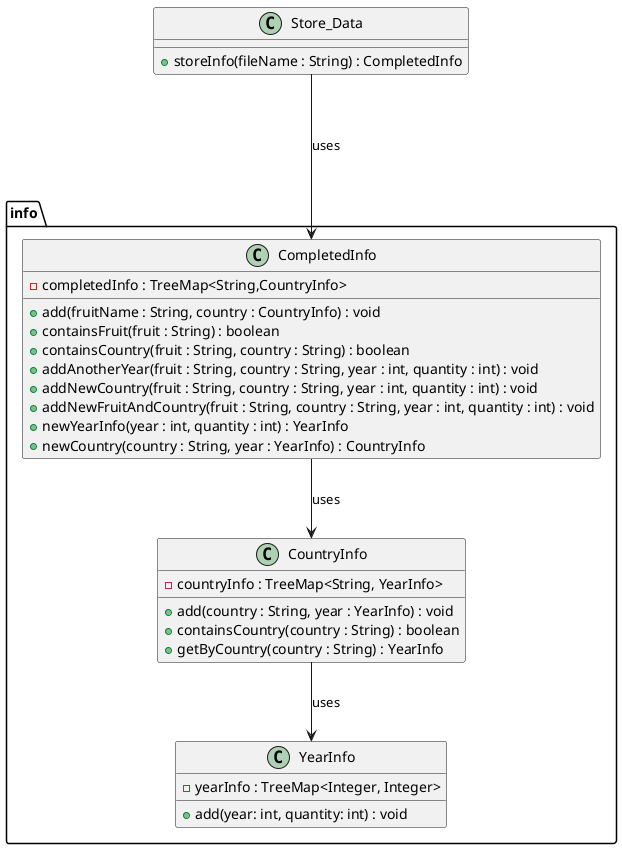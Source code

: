 @startuml
'https://plantuml.com/class-diagram



package info{
class CompletedInfo
{
    - completedInfo : TreeMap<String,CountryInfo>
    + add(fruitName : String, country : CountryInfo) : void
    + containsFruit(fruit : String) : boolean
    + containsCountry(fruit : String, country : String) : boolean
    + addAnotherYear(fruit : String, country : String, year : int, quantity : int) : void
    + addNewCountry(fruit : String, country : String, year : int, quantity : int) : void
    + addNewFruitAndCountry(fruit : String, country : String, year : int, quantity : int) : void
    + newYearInfo(year : int, quantity : int) : YearInfo
    + newCountry(country : String, year : YearInfo) : CountryInfo
}
class CountryInfo
 {
     - countryInfo : TreeMap<String, YearInfo>
     + add(country : String, year : YearInfo) : void
     + containsCountry(country : String) : boolean
     + getByCountry(country : String) : YearInfo
 }
 class YearInfo
  {
      - yearInfo : TreeMap<Integer, Integer>
      + add(year: int, quantity: int) : void
  }
}
class Store_Data
{
    + storeInfo(fileName : String) : CompletedInfo
}

CountryInfo  --> YearInfo: uses
CompletedInfo  --> CountryInfo: uses
Store_Data  ---> CompletedInfo: uses

@enduml